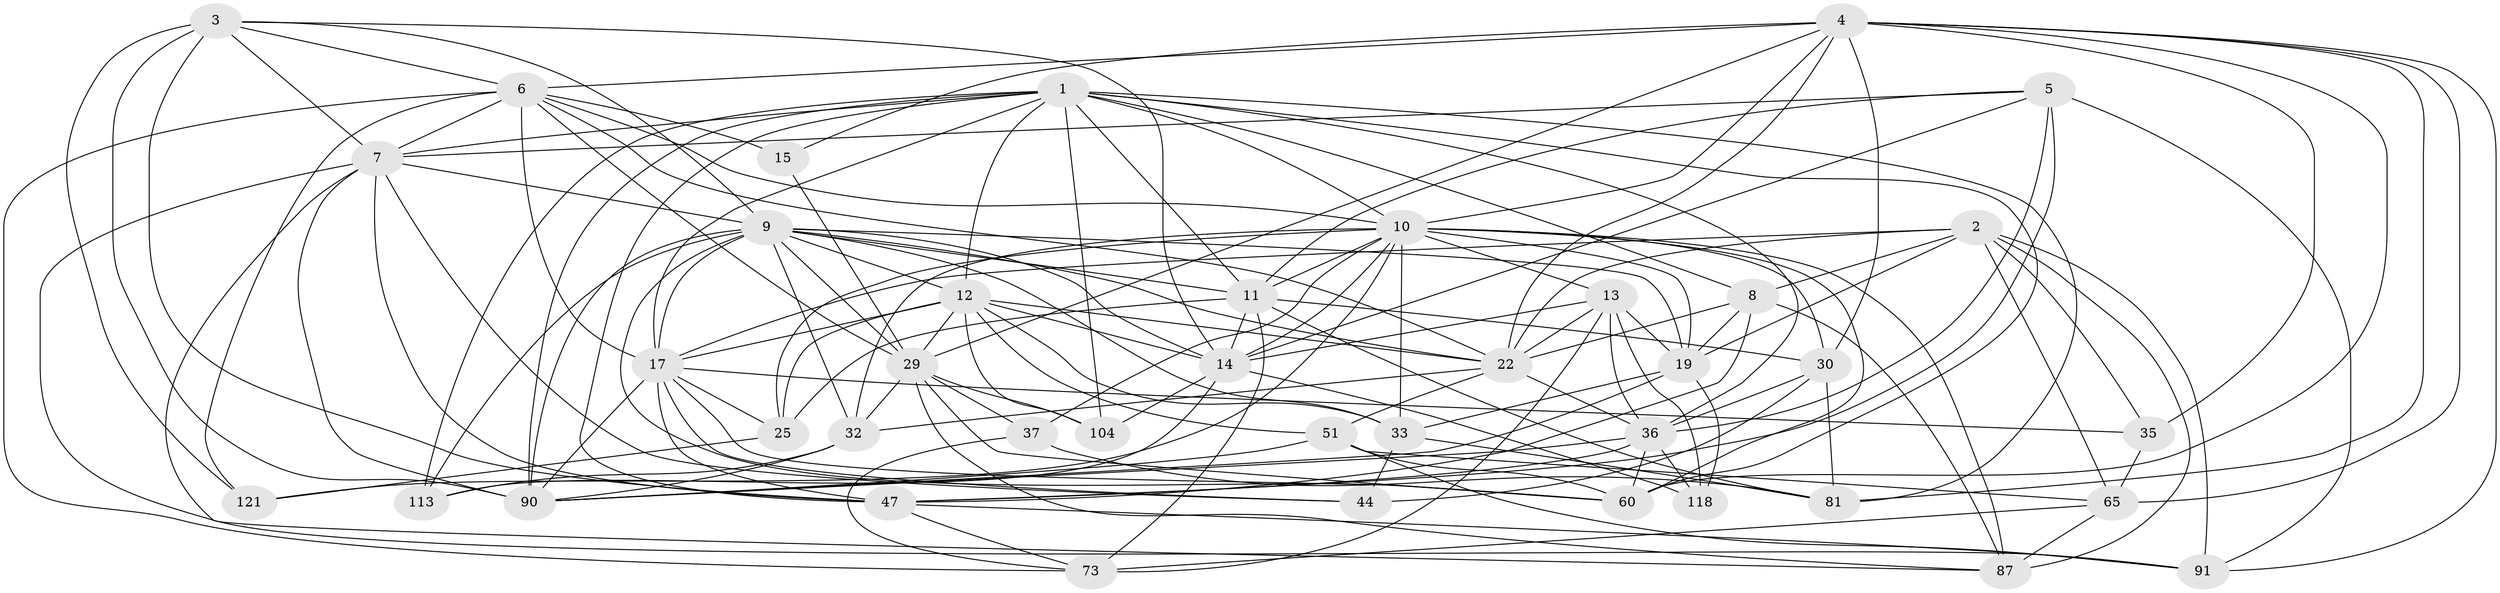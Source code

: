 // original degree distribution, {4: 1.0}
// Generated by graph-tools (version 1.1) at 2025/20/03/04/25 18:20:47]
// undirected, 40 vertices, 150 edges
graph export_dot {
graph [start="1"]
  node [color=gray90,style=filled];
  1 [super="+27+78+49"];
  2 [super="+45+80"];
  3 [super="+76"];
  4 [super="+20+74+40"];
  5 [super="+61"];
  6 [super="+38+71"];
  7 [super="+72+59"];
  8 [super="+130"];
  9 [super="+57+16"];
  10 [super="+23+18+46"];
  11 [super="+85+34"];
  12 [super="+67+21+28+63"];
  13 [super="+129+39"];
  14 [super="+124+41"];
  15;
  17 [super="+26+24+42"];
  19 [super="+120+31"];
  22 [super="+88+92+115"];
  25 [super="+101"];
  29 [super="+43+95+99+125"];
  30 [super="+123"];
  32 [super="+68"];
  33 [super="+84"];
  35;
  36 [super="+69+77+126"];
  37;
  44;
  47 [super="+48+89+52"];
  51 [super="+55"];
  60 [super="+108+75"];
  65 [super="+82"];
  73 [super="+102"];
  81 [super="+110"];
  87 [super="+109"];
  90 [super="+119+112"];
  91 [super="+111"];
  104;
  113;
  118;
  121;
  1 -- 47;
  1 -- 8;
  1 -- 17 [weight=2];
  1 -- 7;
  1 -- 90;
  1 -- 10 [weight=3];
  1 -- 36;
  1 -- 104;
  1 -- 11;
  1 -- 12;
  1 -- 81;
  1 -- 113;
  1 -- 60;
  2 -- 8;
  2 -- 35;
  2 -- 19;
  2 -- 65;
  2 -- 91;
  2 -- 22;
  2 -- 87;
  2 -- 17;
  3 -- 121;
  3 -- 47 [weight=2];
  3 -- 14;
  3 -- 6;
  3 -- 9;
  3 -- 90;
  3 -- 7;
  4 -- 65;
  4 -- 35;
  4 -- 30;
  4 -- 10 [weight=2];
  4 -- 91;
  4 -- 81;
  4 -- 15;
  4 -- 22;
  4 -- 60;
  4 -- 6;
  4 -- 29;
  5 -- 11;
  5 -- 36;
  5 -- 47;
  5 -- 91;
  5 -- 7;
  5 -- 14;
  6 -- 29;
  6 -- 73;
  6 -- 22;
  6 -- 121;
  6 -- 15;
  6 -- 7;
  6 -- 10;
  6 -- 17;
  7 -- 44;
  7 -- 9;
  7 -- 87;
  7 -- 90;
  7 -- 91;
  7 -- 47;
  8 -- 87;
  8 -- 22;
  8 -- 47;
  8 -- 19;
  9 -- 90 [weight=2];
  9 -- 14;
  9 -- 11;
  9 -- 22;
  9 -- 12 [weight=2];
  9 -- 32;
  9 -- 33;
  9 -- 113;
  9 -- 19;
  9 -- 29;
  9 -- 17;
  9 -- 60;
  10 -- 121;
  10 -- 37;
  10 -- 25;
  10 -- 33;
  10 -- 11;
  10 -- 13 [weight=2];
  10 -- 14;
  10 -- 19;
  10 -- 30;
  10 -- 32;
  10 -- 87;
  10 -- 60 [weight=2];
  11 -- 73;
  11 -- 30;
  11 -- 81;
  11 -- 25;
  11 -- 14 [weight=2];
  12 -- 51 [weight=2];
  12 -- 14 [weight=2];
  12 -- 22;
  12 -- 25 [weight=2];
  12 -- 33;
  12 -- 29;
  12 -- 104;
  12 -- 17;
  13 -- 73;
  13 -- 118;
  13 -- 22;
  13 -- 36;
  13 -- 19;
  13 -- 14;
  14 -- 104;
  14 -- 113;
  14 -- 118;
  15 -- 29 [weight=2];
  17 -- 25;
  17 -- 47;
  17 -- 35;
  17 -- 90;
  17 -- 44;
  17 -- 60;
  19 -- 90;
  19 -- 33;
  19 -- 118;
  22 -- 51 [weight=2];
  22 -- 32;
  22 -- 36 [weight=2];
  25 -- 121;
  29 -- 37;
  29 -- 32;
  29 -- 104;
  29 -- 60 [weight=2];
  29 -- 87;
  30 -- 81;
  30 -- 44;
  30 -- 36;
  32 -- 113;
  32 -- 90;
  33 -- 81;
  33 -- 44;
  35 -- 65;
  36 -- 118;
  36 -- 47;
  36 -- 90;
  36 -- 60;
  37 -- 81;
  37 -- 73;
  47 -- 91;
  47 -- 73;
  51 -- 65;
  51 -- 90;
  51 -- 60;
  51 -- 91;
  65 -- 87;
  65 -- 73;
}
